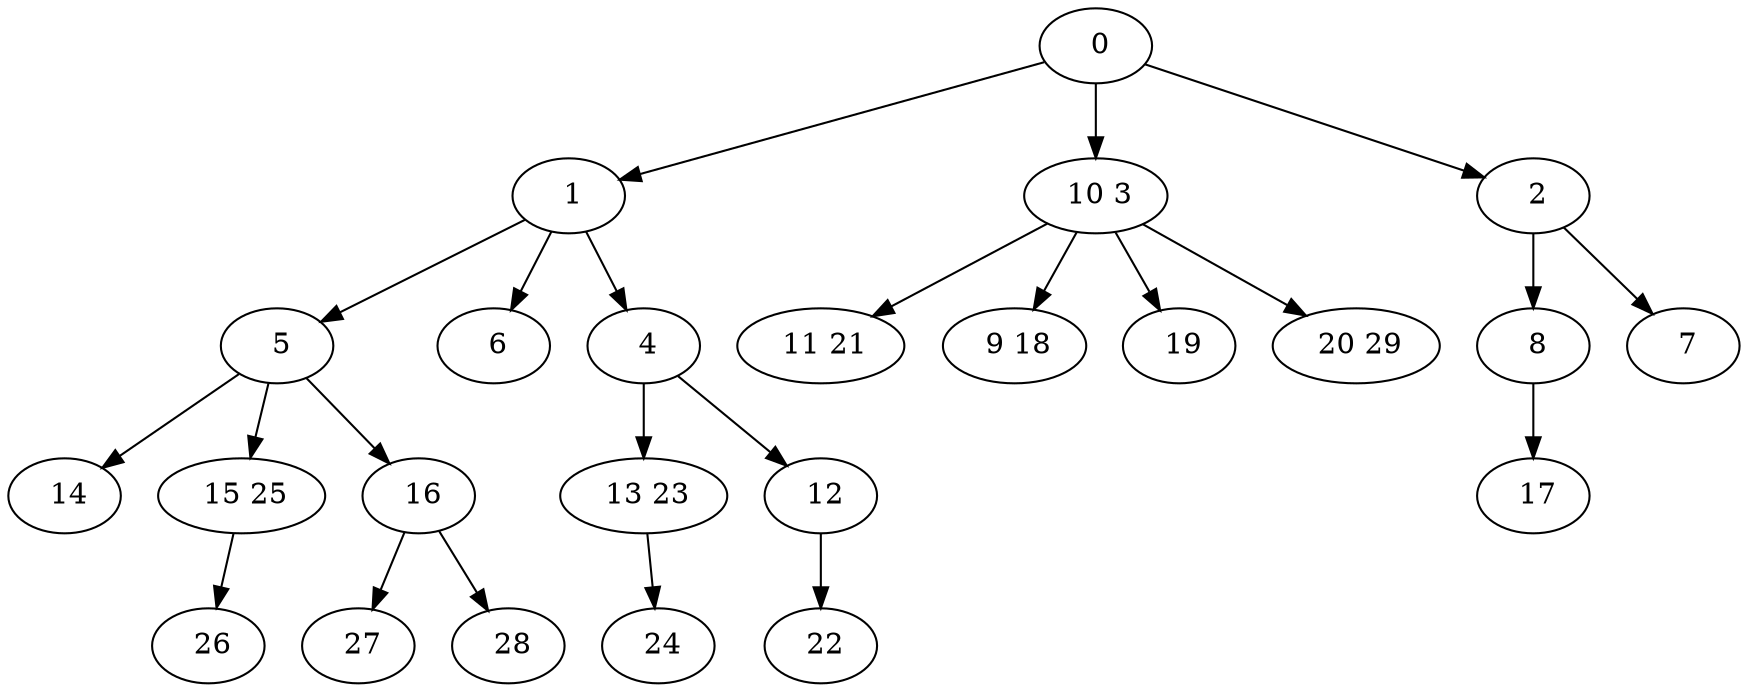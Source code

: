 digraph mytree {
" 0" -> " 1";
" 0" -> " 10 3";
" 0" -> " 2";
" 1" -> " 5";
" 1" -> " 6";
" 1" -> " 4";
" 10 3" -> " 11 21";
" 10 3" -> " 9 18";
" 10 3" -> " 19";
" 10 3" -> " 20 29";
" 8" -> " 17";
" 2" -> " 8";
" 2" -> " 7";
" 7";
" 5" -> " 14";
" 5" -> " 15 25";
" 5" -> " 16";
" 6";
" 4" -> " 13 23";
" 4" -> " 12";
" 13 23" -> " 24";
" 14";
" 15 25" -> " 26";
" 16" -> " 27";
" 16" -> " 28";
" 26";
" 27";
" 28";
" 12" -> " 22";
" 22";
" 11 21";
" 9 18";
" 19";
" 17";
" 24";
" 20 29";
}

